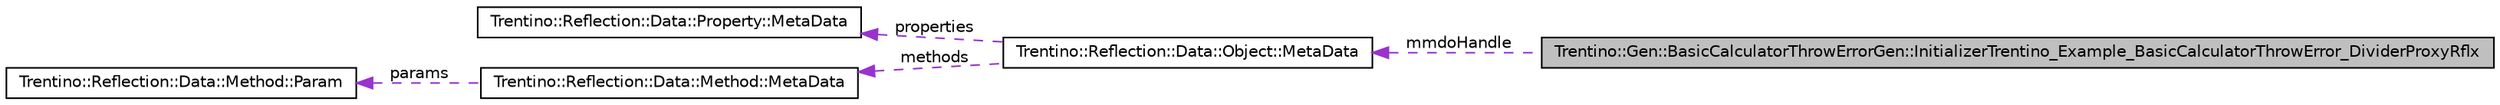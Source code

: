 digraph G
{
  edge [fontname="Helvetica",fontsize="10",labelfontname="Helvetica",labelfontsize="10"];
  node [fontname="Helvetica",fontsize="10",shape=record];
  rankdir="LR";
  Node1 [label="Trentino::Gen::BasicCalculatorThrowErrorGen::InitializerTrentino_Example_BasicCalculatorThrowError_DividerProxyRflx",height=0.2,width=0.4,color="black", fillcolor="grey75", style="filled" fontcolor="black"];
  Node2 -> Node1 [dir="back",color="darkorchid3",fontsize="10",style="dashed",label=" mmdoHandle" ,fontname="Helvetica"];
  Node2 [label="Trentino::Reflection::Data::Object::MetaData",height=0.2,width=0.4,color="black", fillcolor="white", style="filled",URL="$struct_trentino_1_1_reflection_1_1_data_1_1_object_1_1_meta_data.html",tooltip="MetaData structure is used to hold all relevant information about an object. This is the internal POD..."];
  Node3 -> Node2 [dir="back",color="darkorchid3",fontsize="10",style="dashed",label=" properties" ,fontname="Helvetica"];
  Node3 [label="Trentino::Reflection::Data::Property::MetaData",height=0.2,width=0.4,color="black", fillcolor="white", style="filled",URL="$struct_trentino_1_1_reflection_1_1_data_1_1_property_1_1_meta_data.html",tooltip="MetaData structure is used to hold all relevant information about a property. This is the public POD ..."];
  Node4 -> Node2 [dir="back",color="darkorchid3",fontsize="10",style="dashed",label=" methods" ,fontname="Helvetica"];
  Node4 [label="Trentino::Reflection::Data::Method::MetaData",height=0.2,width=0.4,color="black", fillcolor="white", style="filled",URL="$struct_trentino_1_1_reflection_1_1_data_1_1_method_1_1_meta_data.html",tooltip="MetaData structure is used to hold all relevant information about a method which can be called by Inv..."];
  Node5 -> Node4 [dir="back",color="darkorchid3",fontsize="10",style="dashed",label=" params" ,fontname="Helvetica"];
  Node5 [label="Trentino::Reflection::Data::Method::Param",height=0.2,width=0.4,color="black", fillcolor="white", style="filled",URL="$struct_trentino_1_1_reflection_1_1_data_1_1_method_1_1_param.html"];
}
